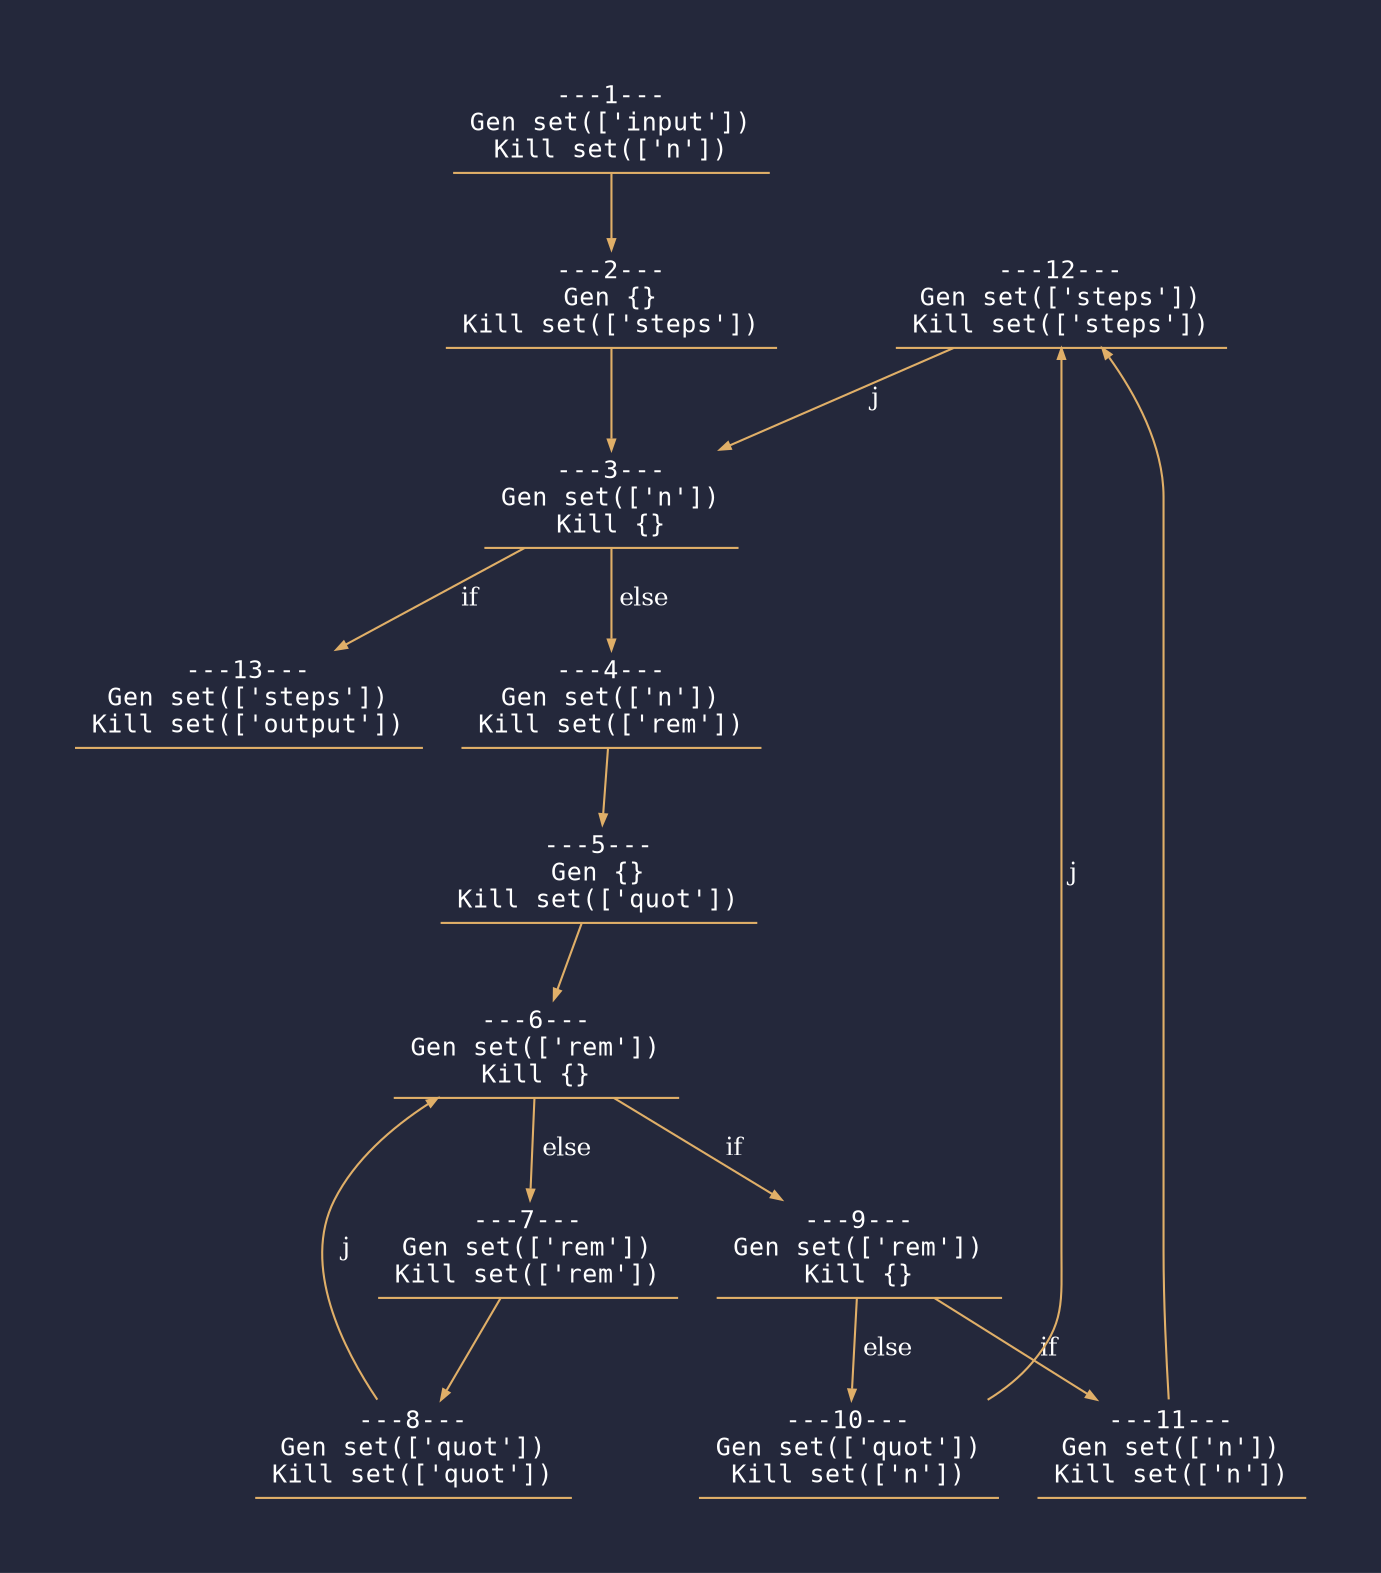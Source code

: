 digraph "collatz.cfg" {
	graph [bgcolor="#24283B" pad=0.5]
	node [color="#E0AF68" fontcolor="#ffffff" fontname="Hack, monospace" fontsize=12 shape=underline]
	edge [arrowsize=0.5 color="#E0AF68" fontcolor="#ffffff" fontsize=12]
	"---12---
Gen set(['steps'])
Kill set(['steps'])"
	"---12---
Gen set(['steps'])
Kill set(['steps'])"
	"---3---
Gen set(['n'])
Kill {}"
	"---2---
Gen {}
Kill set(['steps'])"
	"---13---
Gen set(['steps'])
Kill set(['output'])"
	"---4---
Gen set(['n'])
Kill set(['rem'])"
	"---3---
Gen set(['n'])
Kill {}"
	"---6---
Gen set(['rem'])
Kill {}"
	"---5---
Gen {}
Kill set(['quot'])"
	"---8---
Gen set(['quot'])
Kill set(['quot'])"
	"---9---
Gen set(['rem'])
Kill {}"
	"---7---
Gen set(['rem'])
Kill set(['rem'])"
	"---11---
Gen set(['n'])
Kill set(['n'])"
	"---10---
Gen set(['quot'])
Kill set(['n'])"
	"---6---
Gen set(['rem'])
Kill {}"
	"---11---
Gen set(['n'])
Kill set(['n'])" -> "---12---
Gen set(['steps'])
Kill set(['steps'])" [label=""]
	"---10---
Gen set(['quot'])
Kill set(['n'])" -> "---12---
Gen set(['steps'])
Kill set(['steps'])" [label=" j "]
	"---12---
Gen set(['steps'])
Kill set(['steps'])" -> "---3---
Gen set(['n'])
Kill {}" [label=" j "]
	"---1---
Gen set(['input'])
Kill set(['n'])" -> "---2---
Gen {}
Kill set(['steps'])" [label=""]
	"---3---
Gen set(['n'])
Kill {}" -> "---13---
Gen set(['steps'])
Kill set(['output'])" [label=" if "]
	"---3---
Gen set(['n'])
Kill {}" -> "---4---
Gen set(['n'])
Kill set(['rem'])" [label=" else "]
	"---2---
Gen {}
Kill set(['steps'])" -> "---3---
Gen set(['n'])
Kill {}" [label=""]
	"---5---
Gen {}
Kill set(['quot'])" -> "---6---
Gen set(['rem'])
Kill {}" [label=""]
	"---4---
Gen set(['n'])
Kill set(['rem'])" -> "---5---
Gen {}
Kill set(['quot'])" [label=""]
	"---7---
Gen set(['rem'])
Kill set(['rem'])" -> "---8---
Gen set(['quot'])
Kill set(['quot'])" [label=""]
	"---6---
Gen set(['rem'])
Kill {}" -> "---9---
Gen set(['rem'])
Kill {}" [label=" if "]
	"---6---
Gen set(['rem'])
Kill {}" -> "---7---
Gen set(['rem'])
Kill set(['rem'])" [label=" else "]
	"---9---
Gen set(['rem'])
Kill {}" -> "---11---
Gen set(['n'])
Kill set(['n'])" [label=" if "]
	"---9---
Gen set(['rem'])
Kill {}" -> "---10---
Gen set(['quot'])
Kill set(['n'])" [label=" else "]
	"---8---
Gen set(['quot'])
Kill set(['quot'])" -> "---6---
Gen set(['rem'])
Kill {}" [label=" j "]
}
